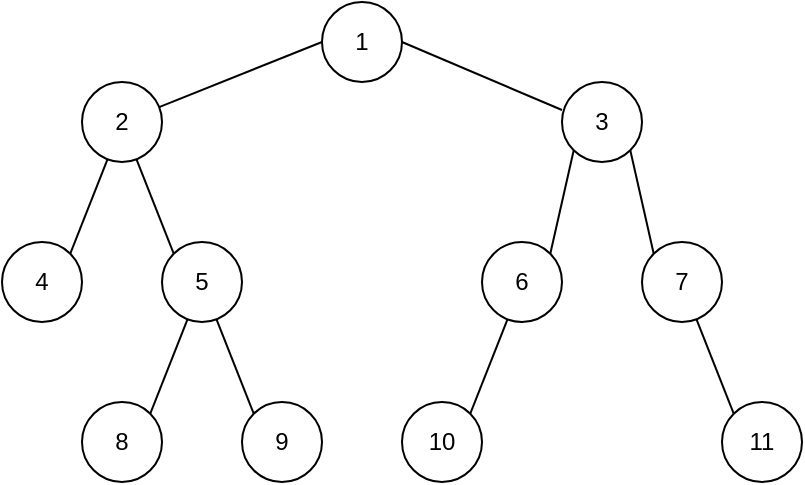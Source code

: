 <mxfile version="27.0.5">
  <diagram name="第 1 页" id="raP9I7w9HJuVn9uI5VcJ">
    <mxGraphModel dx="1234" dy="803" grid="1" gridSize="10" guides="1" tooltips="1" connect="1" arrows="1" fold="1" page="1" pageScale="1" pageWidth="827" pageHeight="1169" math="0" shadow="0">
      <root>
        <mxCell id="0" />
        <mxCell id="1" parent="0" />
        <mxCell id="Lhsv0Yfd5E1QXEF5s4fU-1" value="1" style="ellipse;whiteSpace=wrap;html=1;aspect=fixed;labelBackgroundColor=none;" vertex="1" parent="1">
          <mxGeometry x="360" y="200" width="40" height="40" as="geometry" />
        </mxCell>
        <mxCell id="Lhsv0Yfd5E1QXEF5s4fU-16" style="rounded=0;orthogonalLoop=1;jettySize=auto;html=1;entryX=1;entryY=0;entryDx=0;entryDy=0;startArrow=none;startFill=0;endArrow=none;labelBackgroundColor=none;fontColor=default;" edge="1" parent="1" source="Lhsv0Yfd5E1QXEF5s4fU-2" target="Lhsv0Yfd5E1QXEF5s4fU-4">
          <mxGeometry relative="1" as="geometry" />
        </mxCell>
        <mxCell id="Lhsv0Yfd5E1QXEF5s4fU-17" style="rounded=0;orthogonalLoop=1;jettySize=auto;html=1;entryX=0;entryY=0;entryDx=0;entryDy=0;fontColor=default;startArrow=none;startFill=0;endArrow=none;labelBackgroundColor=none;" edge="1" parent="1" source="Lhsv0Yfd5E1QXEF5s4fU-2" target="Lhsv0Yfd5E1QXEF5s4fU-5">
          <mxGeometry relative="1" as="geometry" />
        </mxCell>
        <mxCell id="Lhsv0Yfd5E1QXEF5s4fU-2" value="2" style="ellipse;whiteSpace=wrap;html=1;aspect=fixed;labelBackgroundColor=none;" vertex="1" parent="1">
          <mxGeometry x="240" y="240" width="40" height="40" as="geometry" />
        </mxCell>
        <mxCell id="Lhsv0Yfd5E1QXEF5s4fU-18" style="rounded=0;orthogonalLoop=1;jettySize=auto;html=1;entryX=1;entryY=0;entryDx=0;entryDy=0;fontColor=default;exitX=0;exitY=1;exitDx=0;exitDy=0;startArrow=none;startFill=0;endArrow=none;labelBackgroundColor=none;" edge="1" parent="1" source="Lhsv0Yfd5E1QXEF5s4fU-3" target="Lhsv0Yfd5E1QXEF5s4fU-6">
          <mxGeometry relative="1" as="geometry" />
        </mxCell>
        <mxCell id="Lhsv0Yfd5E1QXEF5s4fU-19" style="rounded=0;orthogonalLoop=1;jettySize=auto;html=1;entryX=0;entryY=0;entryDx=0;entryDy=0;fontColor=default;exitX=1;exitY=1;exitDx=0;exitDy=0;startArrow=none;startFill=0;endArrow=none;labelBackgroundColor=none;" edge="1" parent="1" source="Lhsv0Yfd5E1QXEF5s4fU-3" target="Lhsv0Yfd5E1QXEF5s4fU-7">
          <mxGeometry relative="1" as="geometry" />
        </mxCell>
        <mxCell id="Lhsv0Yfd5E1QXEF5s4fU-3" value="3" style="ellipse;whiteSpace=wrap;html=1;aspect=fixed;labelBackgroundColor=none;" vertex="1" parent="1">
          <mxGeometry x="480" y="240" width="40" height="40" as="geometry" />
        </mxCell>
        <mxCell id="Lhsv0Yfd5E1QXEF5s4fU-4" value="4" style="ellipse;whiteSpace=wrap;html=1;aspect=fixed;labelBackgroundColor=none;" vertex="1" parent="1">
          <mxGeometry x="200" y="320" width="40" height="40" as="geometry" />
        </mxCell>
        <mxCell id="Lhsv0Yfd5E1QXEF5s4fU-20" style="rounded=0;orthogonalLoop=1;jettySize=auto;html=1;entryX=1;entryY=0;entryDx=0;entryDy=0;fontColor=default;startArrow=none;startFill=0;endArrow=none;labelBackgroundColor=none;" edge="1" parent="1" source="Lhsv0Yfd5E1QXEF5s4fU-5" target="Lhsv0Yfd5E1QXEF5s4fU-9">
          <mxGeometry relative="1" as="geometry" />
        </mxCell>
        <mxCell id="Lhsv0Yfd5E1QXEF5s4fU-21" style="rounded=0;orthogonalLoop=1;jettySize=auto;html=1;entryX=0;entryY=0;entryDx=0;entryDy=0;fontColor=default;startArrow=none;startFill=0;endArrow=none;labelBackgroundColor=none;" edge="1" parent="1" source="Lhsv0Yfd5E1QXEF5s4fU-5" target="Lhsv0Yfd5E1QXEF5s4fU-11">
          <mxGeometry relative="1" as="geometry" />
        </mxCell>
        <mxCell id="Lhsv0Yfd5E1QXEF5s4fU-5" value="5" style="ellipse;whiteSpace=wrap;html=1;aspect=fixed;labelBackgroundColor=none;" vertex="1" parent="1">
          <mxGeometry x="280" y="320" width="40" height="40" as="geometry" />
        </mxCell>
        <mxCell id="Lhsv0Yfd5E1QXEF5s4fU-22" style="rounded=0;orthogonalLoop=1;jettySize=auto;html=1;entryX=1;entryY=0;entryDx=0;entryDy=0;fontColor=default;startArrow=none;startFill=0;endArrow=none;labelBackgroundColor=none;" edge="1" parent="1" source="Lhsv0Yfd5E1QXEF5s4fU-6" target="Lhsv0Yfd5E1QXEF5s4fU-10">
          <mxGeometry relative="1" as="geometry" />
        </mxCell>
        <mxCell id="Lhsv0Yfd5E1QXEF5s4fU-6" value="6" style="ellipse;whiteSpace=wrap;html=1;aspect=fixed;labelBackgroundColor=none;" vertex="1" parent="1">
          <mxGeometry x="440" y="320" width="40" height="40" as="geometry" />
        </mxCell>
        <mxCell id="Lhsv0Yfd5E1QXEF5s4fU-23" style="rounded=0;orthogonalLoop=1;jettySize=auto;html=1;entryX=0;entryY=0;entryDx=0;entryDy=0;fontColor=default;startArrow=none;startFill=0;endArrow=none;labelBackgroundColor=none;" edge="1" parent="1" source="Lhsv0Yfd5E1QXEF5s4fU-7" target="Lhsv0Yfd5E1QXEF5s4fU-8">
          <mxGeometry relative="1" as="geometry" />
        </mxCell>
        <mxCell id="Lhsv0Yfd5E1QXEF5s4fU-7" value="7" style="ellipse;whiteSpace=wrap;html=1;aspect=fixed;labelBackgroundColor=none;" vertex="1" parent="1">
          <mxGeometry x="520" y="320" width="40" height="40" as="geometry" />
        </mxCell>
        <mxCell id="Lhsv0Yfd5E1QXEF5s4fU-8" value="11" style="ellipse;whiteSpace=wrap;html=1;aspect=fixed;labelBackgroundColor=none;" vertex="1" parent="1">
          <mxGeometry x="560" y="400" width="40" height="40" as="geometry" />
        </mxCell>
        <mxCell id="Lhsv0Yfd5E1QXEF5s4fU-9" value="8" style="ellipse;whiteSpace=wrap;html=1;aspect=fixed;labelBackgroundColor=none;" vertex="1" parent="1">
          <mxGeometry x="240" y="400" width="40" height="40" as="geometry" />
        </mxCell>
        <mxCell id="Lhsv0Yfd5E1QXEF5s4fU-10" value="10" style="ellipse;whiteSpace=wrap;html=1;aspect=fixed;labelBackgroundColor=none;" vertex="1" parent="1">
          <mxGeometry x="400" y="400" width="40" height="40" as="geometry" />
        </mxCell>
        <mxCell id="Lhsv0Yfd5E1QXEF5s4fU-11" value="9" style="ellipse;whiteSpace=wrap;html=1;aspect=fixed;labelBackgroundColor=none;" vertex="1" parent="1">
          <mxGeometry x="320" y="400" width="40" height="40" as="geometry" />
        </mxCell>
        <mxCell id="Lhsv0Yfd5E1QXEF5s4fU-14" value="" style="endArrow=none;html=1;rounded=0;entryX=0;entryY=0.5;entryDx=0;entryDy=0;labelBackgroundColor=none;fontColor=default;" edge="1" parent="1" source="Lhsv0Yfd5E1QXEF5s4fU-2" target="Lhsv0Yfd5E1QXEF5s4fU-1">
          <mxGeometry width="50" height="50" relative="1" as="geometry">
            <mxPoint x="290" y="180" as="sourcePoint" />
            <mxPoint x="340" y="130" as="targetPoint" />
          </mxGeometry>
        </mxCell>
        <mxCell id="Lhsv0Yfd5E1QXEF5s4fU-15" value="" style="endArrow=none;html=1;rounded=0;exitX=1;exitY=0.5;exitDx=0;exitDy=0;entryX=0;entryY=0.35;entryDx=0;entryDy=0;entryPerimeter=0;labelBackgroundColor=none;fontColor=default;" edge="1" parent="1" source="Lhsv0Yfd5E1QXEF5s4fU-1" target="Lhsv0Yfd5E1QXEF5s4fU-3">
          <mxGeometry width="50" height="50" relative="1" as="geometry">
            <mxPoint x="490" y="160" as="sourcePoint" />
            <mxPoint x="540" y="110" as="targetPoint" />
          </mxGeometry>
        </mxCell>
      </root>
    </mxGraphModel>
  </diagram>
</mxfile>
